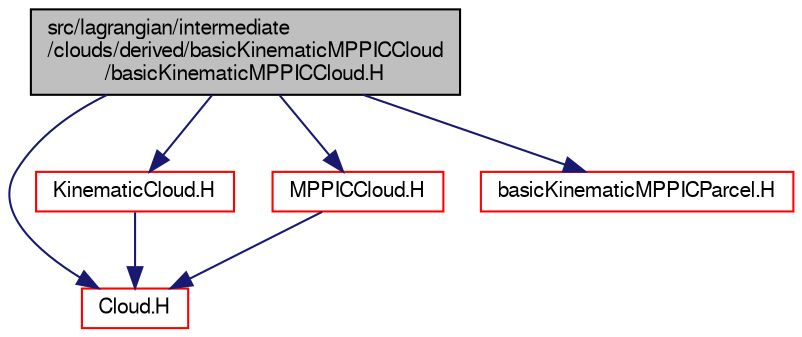 digraph "src/lagrangian/intermediate/clouds/derived/basicKinematicMPPICCloud/basicKinematicMPPICCloud.H"
{
  bgcolor="transparent";
  edge [fontname="FreeSans",fontsize="10",labelfontname="FreeSans",labelfontsize="10"];
  node [fontname="FreeSans",fontsize="10",shape=record];
  Node0 [label="src/lagrangian/intermediate\l/clouds/derived/basicKinematicMPPICCloud\l/basicKinematicMPPICCloud.H",height=0.2,width=0.4,color="black", fillcolor="grey75", style="filled", fontcolor="black"];
  Node0 -> Node1 [color="midnightblue",fontsize="10",style="solid",fontname="FreeSans"];
  Node1 [label="Cloud.H",height=0.2,width=0.4,color="red",URL="$a04847.html"];
  Node0 -> Node223 [color="midnightblue",fontsize="10",style="solid",fontname="FreeSans"];
  Node223 [label="KinematicCloud.H",height=0.2,width=0.4,color="red",URL="$a05201.html"];
  Node223 -> Node1 [color="midnightblue",fontsize="10",style="solid",fontname="FreeSans"];
  Node0 -> Node393 [color="midnightblue",fontsize="10",style="solid",fontname="FreeSans"];
  Node393 [label="MPPICCloud.H",height=0.2,width=0.4,color="red",URL="$a05210.html"];
  Node393 -> Node1 [color="midnightblue",fontsize="10",style="solid",fontname="FreeSans"];
  Node0 -> Node395 [color="midnightblue",fontsize="10",style="solid",fontname="FreeSans"];
  Node395 [label="basicKinematicMPPICParcel.H",height=0.2,width=0.4,color="red",URL="$a05279.html"];
}

